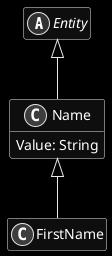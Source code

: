 ﻿@startuml
skinparam monochrome reverse
hide empty members

abstract class Entity {
}

Entity <|-- Name

class Name {
    Value: String
}

Name <|-- FirstName

class FirstName {
}

@enduml
